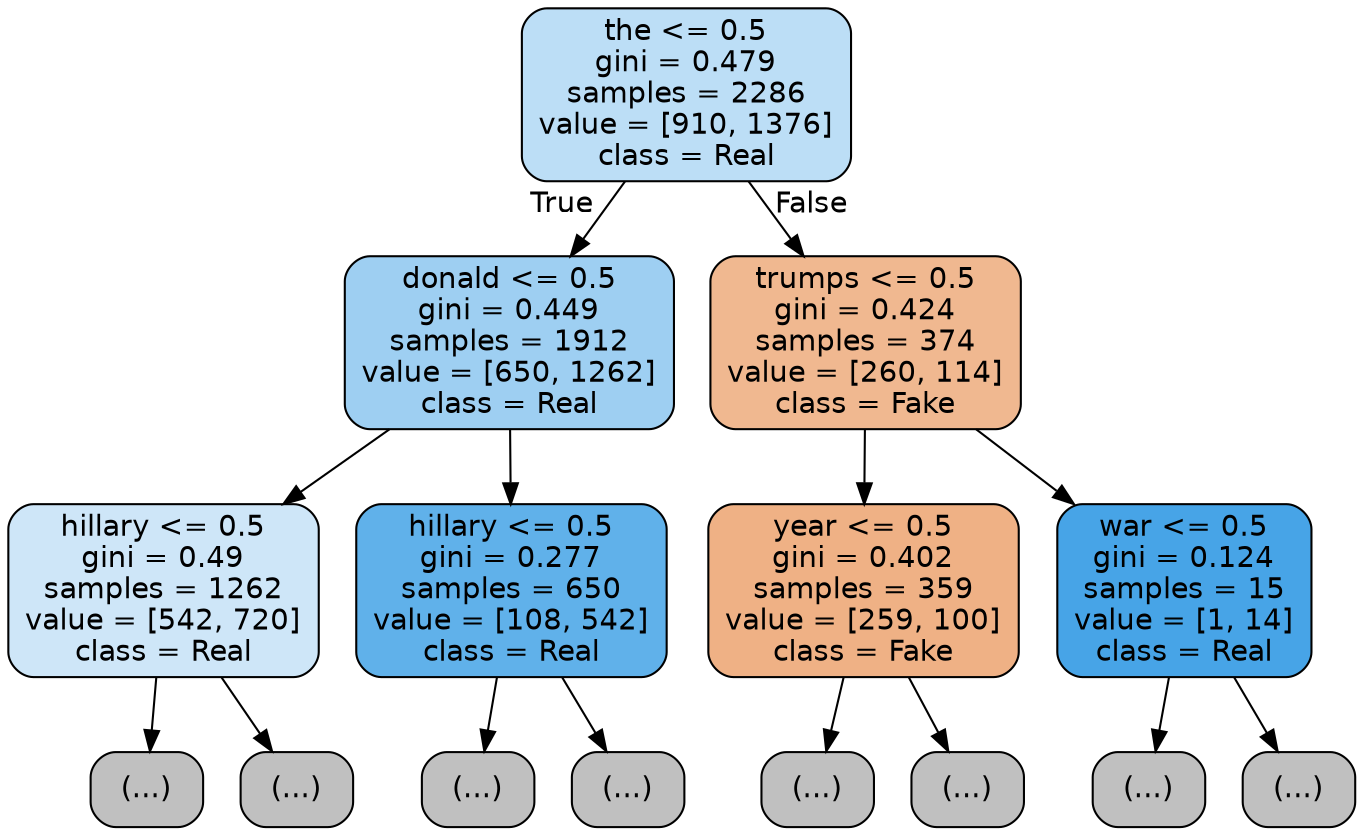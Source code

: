 digraph Tree {
node [shape=box, style="filled, rounded", color="black", fontname=helvetica] ;
edge [fontname=helvetica] ;
0 [label="the <= 0.5\ngini = 0.479\nsamples = 2286\nvalue = [910, 1376]\nclass = Real", fillcolor="#399de556"] ;
1 [label="donald <= 0.5\ngini = 0.449\nsamples = 1912\nvalue = [650, 1262]\nclass = Real", fillcolor="#399de57c"] ;
0 -> 1 [labeldistance=2.5, labelangle=45, headlabel="True"] ;
2 [label="hillary <= 0.5\ngini = 0.49\nsamples = 1262\nvalue = [542, 720]\nclass = Real", fillcolor="#399de53f"] ;
1 -> 2 ;
3 [label="(...)", fillcolor="#C0C0C0"] ;
2 -> 3 ;
424 [label="(...)", fillcolor="#C0C0C0"] ;
2 -> 424 ;
431 [label="hillary <= 0.5\ngini = 0.277\nsamples = 650\nvalue = [108, 542]\nclass = Real", fillcolor="#399de5cc"] ;
1 -> 431 ;
432 [label="(...)", fillcolor="#C0C0C0"] ;
431 -> 432 ;
559 [label="(...)", fillcolor="#C0C0C0"] ;
431 -> 559 ;
582 [label="trumps <= 0.5\ngini = 0.424\nsamples = 374\nvalue = [260, 114]\nclass = Fake", fillcolor="#e581398f"] ;
0 -> 582 [labeldistance=2.5, labelangle=-45, headlabel="False"] ;
583 [label="year <= 0.5\ngini = 0.402\nsamples = 359\nvalue = [259, 100]\nclass = Fake", fillcolor="#e581399d"] ;
582 -> 583 ;
584 [label="(...)", fillcolor="#C0C0C0"] ;
583 -> 584 ;
747 [label="(...)", fillcolor="#C0C0C0"] ;
583 -> 747 ;
748 [label="war <= 0.5\ngini = 0.124\nsamples = 15\nvalue = [1, 14]\nclass = Real", fillcolor="#399de5ed"] ;
582 -> 748 ;
749 [label="(...)", fillcolor="#C0C0C0"] ;
748 -> 749 ;
750 [label="(...)", fillcolor="#C0C0C0"] ;
748 -> 750 ;
}